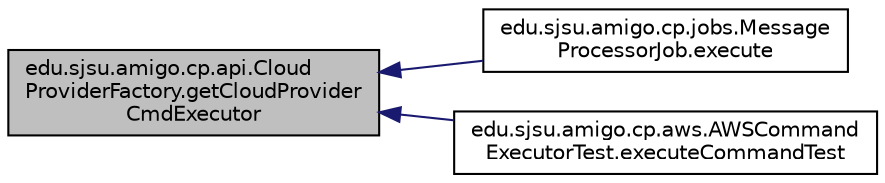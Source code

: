 digraph "edu.sjsu.amigo.cp.api.CloudProviderFactory.getCloudProviderCmdExecutor"
{
  edge [fontname="Helvetica",fontsize="10",labelfontname="Helvetica",labelfontsize="10"];
  node [fontname="Helvetica",fontsize="10",shape=record];
  rankdir="LR";
  Node1 [label="edu.sjsu.amigo.cp.api.Cloud\lProviderFactory.getCloudProvider\lCmdExecutor",height=0.2,width=0.4,color="black", fillcolor="grey75", style="filled", fontcolor="black"];
  Node1 -> Node2 [dir="back",color="midnightblue",fontsize="10",style="solid"];
  Node2 [label="edu.sjsu.amigo.cp.jobs.Message\lProcessorJob.execute",height=0.2,width=0.4,color="black", fillcolor="white", style="filled",URL="$classedu_1_1sjsu_1_1amigo_1_1cp_1_1jobs_1_1_message_processor_job.html#a9801850c707e7073c39593116fa8c717"];
  Node1 -> Node3 [dir="back",color="midnightblue",fontsize="10",style="solid"];
  Node3 [label="edu.sjsu.amigo.cp.aws.AWSCommand\lExecutorTest.executeCommandTest",height=0.2,width=0.4,color="black", fillcolor="white", style="filled",URL="$classedu_1_1sjsu_1_1amigo_1_1cp_1_1aws_1_1_a_w_s_command_executor_test.html#a257592af8f37e8ca0c29b8f497edcc27"];
}
